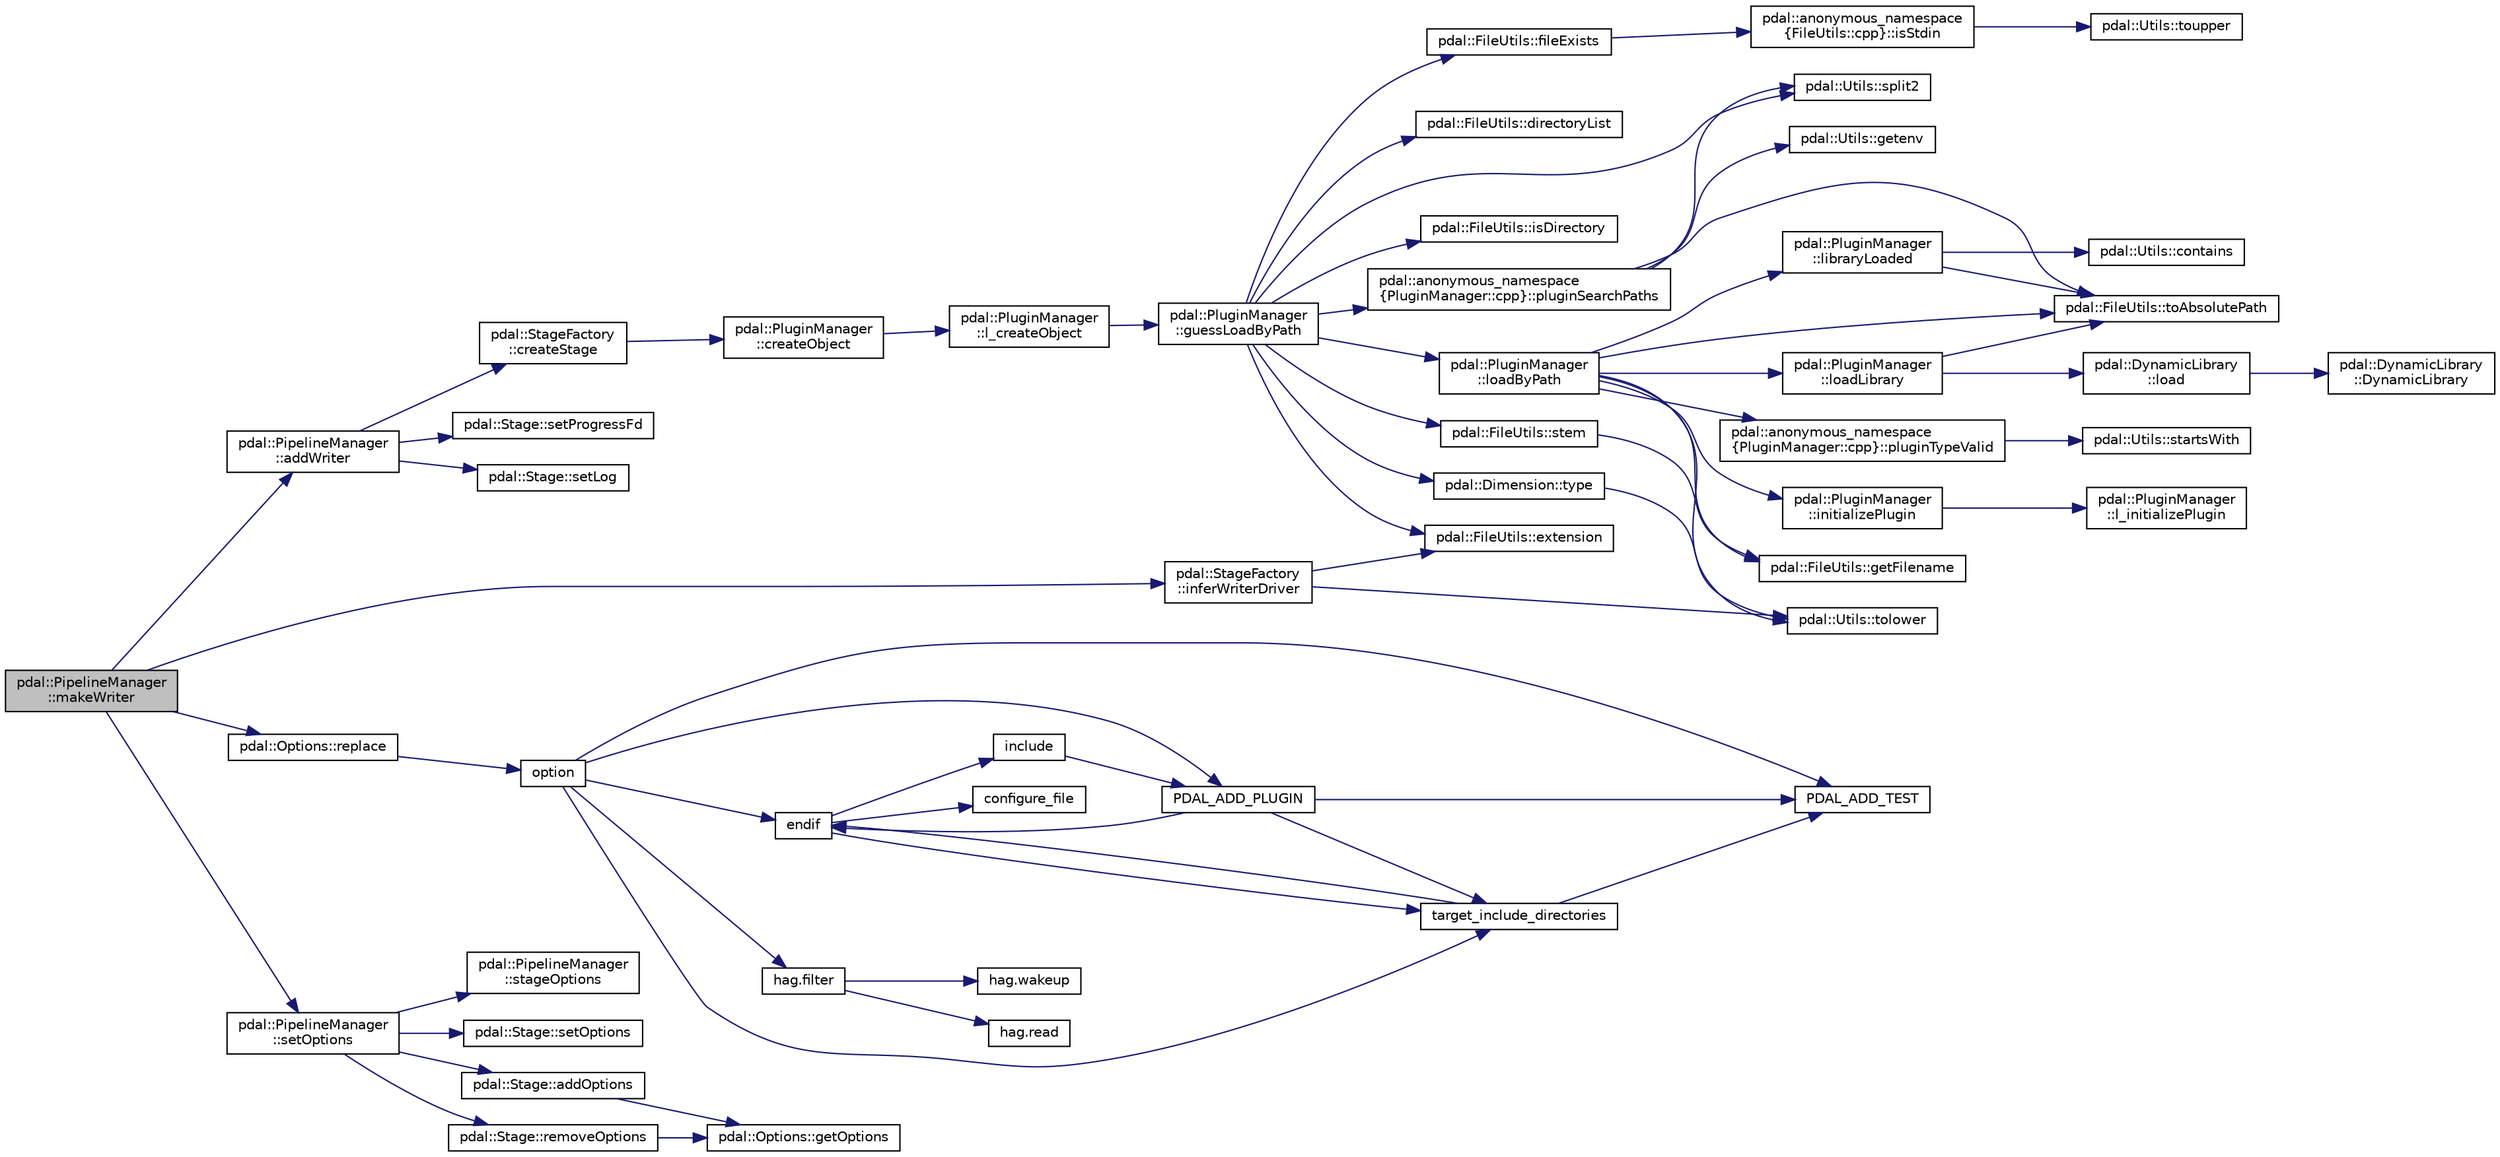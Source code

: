 digraph "pdal::PipelineManager::makeWriter"
{
  edge [fontname="Helvetica",fontsize="10",labelfontname="Helvetica",labelfontsize="10"];
  node [fontname="Helvetica",fontsize="10",shape=record];
  rankdir="LR";
  Node1 [label="pdal::PipelineManager\l::makeWriter",height=0.2,width=0.4,color="black", fillcolor="grey75", style="filled", fontcolor="black"];
  Node1 -> Node2 [color="midnightblue",fontsize="10",style="solid",fontname="Helvetica"];
  Node2 [label="pdal::PipelineManager\l::addWriter",height=0.2,width=0.4,color="black", fillcolor="white", style="filled",URL="$classpdal_1_1PipelineManager.html#afeee48332d9d12837a531c398b9f26d6"];
  Node2 -> Node3 [color="midnightblue",fontsize="10",style="solid",fontname="Helvetica"];
  Node3 [label="pdal::StageFactory\l::createStage",height=0.2,width=0.4,color="black", fillcolor="white", style="filled",URL="$classpdal_1_1StageFactory.html#ac23b3763b84750594c834ec6ea27e334"];
  Node3 -> Node4 [color="midnightblue",fontsize="10",style="solid",fontname="Helvetica"];
  Node4 [label="pdal::PluginManager\l::createObject",height=0.2,width=0.4,color="black", fillcolor="white", style="filled",URL="$classpdal_1_1PluginManager.html#a70e78b2649f28e266ec11b7a9e183af9"];
  Node4 -> Node5 [color="midnightblue",fontsize="10",style="solid",fontname="Helvetica"];
  Node5 [label="pdal::PluginManager\l::l_createObject",height=0.2,width=0.4,color="black", fillcolor="white", style="filled",URL="$classpdal_1_1PluginManager.html#a1d74a4219bdf2592c026084e0aa3809a"];
  Node5 -> Node6 [color="midnightblue",fontsize="10",style="solid",fontname="Helvetica"];
  Node6 [label="pdal::PluginManager\l::guessLoadByPath",height=0.2,width=0.4,color="black", fillcolor="white", style="filled",URL="$classpdal_1_1PluginManager.html#a4b104d8173aec62bcd3745ddee7aa3d5"];
  Node6 -> Node7 [color="midnightblue",fontsize="10",style="solid",fontname="Helvetica"];
  Node7 [label="pdal::Utils::split2",height=0.2,width=0.4,color="black", fillcolor="white", style="filled",URL="$namespacepdal_1_1Utils.html#a6ae33c6d7b4eb4bcae6ec17fb8cc04fc"];
  Node6 -> Node8 [color="midnightblue",fontsize="10",style="solid",fontname="Helvetica"];
  Node8 [label="pdal::anonymous_namespace\l\{PluginManager::cpp\}::pluginSearchPaths",height=0.2,width=0.4,color="black", fillcolor="white", style="filled",URL="$namespacepdal_1_1anonymous__namespace_02PluginManager_8cpp_03.html#a1fdbb485623dfdef1f484e665ffe43fe"];
  Node8 -> Node9 [color="midnightblue",fontsize="10",style="solid",fontname="Helvetica"];
  Node9 [label="pdal::Utils::getenv",height=0.2,width=0.4,color="black", fillcolor="white", style="filled",URL="$namespacepdal_1_1Utils.html#a280847d8a85057a3cfe513abec5c6527"];
  Node8 -> Node7 [color="midnightblue",fontsize="10",style="solid",fontname="Helvetica"];
  Node8 -> Node10 [color="midnightblue",fontsize="10",style="solid",fontname="Helvetica"];
  Node10 [label="pdal::FileUtils::toAbsolutePath",height=0.2,width=0.4,color="black", fillcolor="white", style="filled",URL="$namespacepdal_1_1FileUtils.html#a538c47da3e98daa37d68b568ca849ac9"];
  Node6 -> Node11 [color="midnightblue",fontsize="10",style="solid",fontname="Helvetica"];
  Node11 [label="pdal::FileUtils::fileExists",height=0.2,width=0.4,color="black", fillcolor="white", style="filled",URL="$namespacepdal_1_1FileUtils.html#ae2b8f1ddc38b0033b685a0bde6106ba1"];
  Node11 -> Node12 [color="midnightblue",fontsize="10",style="solid",fontname="Helvetica"];
  Node12 [label="pdal::anonymous_namespace\l\{FileUtils::cpp\}::isStdin",height=0.2,width=0.4,color="black", fillcolor="white", style="filled",URL="$namespacepdal_1_1anonymous__namespace_02FileUtils_8cpp_03.html#a813a530ad72d50f747643f1bb996cacf"];
  Node12 -> Node13 [color="midnightblue",fontsize="10",style="solid",fontname="Helvetica"];
  Node13 [label="pdal::Utils::toupper",height=0.2,width=0.4,color="black", fillcolor="white", style="filled",URL="$namespacepdal_1_1Utils.html#a28e3e2faff94b20f9908e77bc54ed983"];
  Node6 -> Node14 [color="midnightblue",fontsize="10",style="solid",fontname="Helvetica"];
  Node14 [label="pdal::FileUtils::isDirectory",height=0.2,width=0.4,color="black", fillcolor="white", style="filled",URL="$namespacepdal_1_1FileUtils.html#acfbe324737d031ab2650a56c6d50c776"];
  Node6 -> Node15 [color="midnightblue",fontsize="10",style="solid",fontname="Helvetica"];
  Node15 [label="pdal::FileUtils::directoryList",height=0.2,width=0.4,color="black", fillcolor="white", style="filled",URL="$namespacepdal_1_1FileUtils.html#af4165597419cf00a2ff9cea447ea6c33"];
  Node6 -> Node16 [color="midnightblue",fontsize="10",style="solid",fontname="Helvetica"];
  Node16 [label="pdal::FileUtils::extension",height=0.2,width=0.4,color="black", fillcolor="white", style="filled",URL="$namespacepdal_1_1FileUtils.html#ae3c153961947c766ab18099f7ef71fc1"];
  Node6 -> Node17 [color="midnightblue",fontsize="10",style="solid",fontname="Helvetica"];
  Node17 [label="pdal::FileUtils::stem",height=0.2,width=0.4,color="black", fillcolor="white", style="filled",URL="$namespacepdal_1_1FileUtils.html#a3bdadae2f0ef6896942c02e9a9c81e00"];
  Node17 -> Node18 [color="midnightblue",fontsize="10",style="solid",fontname="Helvetica"];
  Node18 [label="pdal::FileUtils::getFilename",height=0.2,width=0.4,color="black", fillcolor="white", style="filled",URL="$namespacepdal_1_1FileUtils.html#a0d150fac3c099a0646763f1b862cac73"];
  Node6 -> Node19 [color="midnightblue",fontsize="10",style="solid",fontname="Helvetica"];
  Node19 [label="pdal::Dimension::type",height=0.2,width=0.4,color="black", fillcolor="white", style="filled",URL="$namespacepdal_1_1Dimension.html#a880d689fed54aa3ded6f88c9e058c5d2"];
  Node19 -> Node20 [color="midnightblue",fontsize="10",style="solid",fontname="Helvetica"];
  Node20 [label="pdal::Utils::tolower",height=0.2,width=0.4,color="black", fillcolor="white", style="filled",URL="$namespacepdal_1_1Utils.html#a5268937cf695835e55392f752dc02cb2"];
  Node6 -> Node21 [color="midnightblue",fontsize="10",style="solid",fontname="Helvetica"];
  Node21 [label="pdal::PluginManager\l::loadByPath",height=0.2,width=0.4,color="black", fillcolor="white", style="filled",URL="$classpdal_1_1PluginManager.html#a3344bf0a8d35b309b26cb23ae5fa3579"];
  Node21 -> Node20 [color="midnightblue",fontsize="10",style="solid",fontname="Helvetica"];
  Node21 -> Node18 [color="midnightblue",fontsize="10",style="solid",fontname="Helvetica"];
  Node21 -> Node22 [color="midnightblue",fontsize="10",style="solid",fontname="Helvetica"];
  Node22 [label="pdal::anonymous_namespace\l\{PluginManager::cpp\}::pluginTypeValid",height=0.2,width=0.4,color="black", fillcolor="white", style="filled",URL="$namespacepdal_1_1anonymous__namespace_02PluginManager_8cpp_03.html#a96b6f972ce14621acdc2ef6579cab857"];
  Node22 -> Node23 [color="midnightblue",fontsize="10",style="solid",fontname="Helvetica"];
  Node23 [label="pdal::Utils::startsWith",height=0.2,width=0.4,color="black", fillcolor="white", style="filled",URL="$namespacepdal_1_1Utils.html#a28e27948fb8a4c1d958783d8a53bd784"];
  Node21 -> Node24 [color="midnightblue",fontsize="10",style="solid",fontname="Helvetica"];
  Node24 [label="pdal::PluginManager\l::libraryLoaded",height=0.2,width=0.4,color="black", fillcolor="white", style="filled",URL="$classpdal_1_1PluginManager.html#a05f55dd74e4883b9a8bca6ebbadda5bd"];
  Node24 -> Node10 [color="midnightblue",fontsize="10",style="solid",fontname="Helvetica"];
  Node24 -> Node25 [color="midnightblue",fontsize="10",style="solid",fontname="Helvetica"];
  Node25 [label="pdal::Utils::contains",height=0.2,width=0.4,color="black", fillcolor="white", style="filled",URL="$namespacepdal_1_1Utils.html#a3e140e4c0c21d020c56c0b8d58b8cb5b"];
  Node21 -> Node10 [color="midnightblue",fontsize="10",style="solid",fontname="Helvetica"];
  Node21 -> Node26 [color="midnightblue",fontsize="10",style="solid",fontname="Helvetica"];
  Node26 [label="pdal::PluginManager\l::loadLibrary",height=0.2,width=0.4,color="black", fillcolor="white", style="filled",URL="$classpdal_1_1PluginManager.html#a37dc2ebab8261695d3d42038046cd5e4"];
  Node26 -> Node27 [color="midnightblue",fontsize="10",style="solid",fontname="Helvetica"];
  Node27 [label="pdal::DynamicLibrary\l::load",height=0.2,width=0.4,color="black", fillcolor="white", style="filled",URL="$classpdal_1_1DynamicLibrary.html#afa96ce1595f15fb125e13c827902f030"];
  Node27 -> Node28 [color="midnightblue",fontsize="10",style="solid",fontname="Helvetica"];
  Node28 [label="pdal::DynamicLibrary\l::DynamicLibrary",height=0.2,width=0.4,color="black", fillcolor="white", style="filled",URL="$classpdal_1_1DynamicLibrary.html#a48b54a6222a25732cc80500f52f3e618"];
  Node26 -> Node10 [color="midnightblue",fontsize="10",style="solid",fontname="Helvetica"];
  Node21 -> Node29 [color="midnightblue",fontsize="10",style="solid",fontname="Helvetica"];
  Node29 [label="pdal::PluginManager\l::initializePlugin",height=0.2,width=0.4,color="black", fillcolor="white", style="filled",URL="$classpdal_1_1PluginManager.html#ae9e94964092e0fdb6be63484e5e69e9f"];
  Node29 -> Node30 [color="midnightblue",fontsize="10",style="solid",fontname="Helvetica"];
  Node30 [label="pdal::PluginManager\l::l_initializePlugin",height=0.2,width=0.4,color="black", fillcolor="white", style="filled",URL="$classpdal_1_1PluginManager.html#a8a847508c24b6a254ae8eaba06c0069a"];
  Node2 -> Node31 [color="midnightblue",fontsize="10",style="solid",fontname="Helvetica"];
  Node31 [label="pdal::Stage::setLog",height=0.2,width=0.4,color="black", fillcolor="white", style="filled",URL="$classpdal_1_1Stage.html#ad70b59db94921fc309a13955d3330c2d"];
  Node2 -> Node32 [color="midnightblue",fontsize="10",style="solid",fontname="Helvetica"];
  Node32 [label="pdal::Stage::setProgressFd",height=0.2,width=0.4,color="black", fillcolor="white", style="filled",URL="$classpdal_1_1Stage.html#a714dfe1f3b91fd41afe8146d94759b29"];
  Node1 -> Node33 [color="midnightblue",fontsize="10",style="solid",fontname="Helvetica"];
  Node33 [label="pdal::StageFactory\l::inferWriterDriver",height=0.2,width=0.4,color="black", fillcolor="white", style="filled",URL="$classpdal_1_1StageFactory.html#a156f6090f6a1848f2b50050a3b68c19b"];
  Node33 -> Node20 [color="midnightblue",fontsize="10",style="solid",fontname="Helvetica"];
  Node33 -> Node16 [color="midnightblue",fontsize="10",style="solid",fontname="Helvetica"];
  Node1 -> Node34 [color="midnightblue",fontsize="10",style="solid",fontname="Helvetica"];
  Node34 [label="pdal::Options::replace",height=0.2,width=0.4,color="black", fillcolor="white", style="filled",URL="$classpdal_1_1Options.html#ac68182ff4da939a6896f9cbb2fc0dd90"];
  Node34 -> Node35 [color="midnightblue",fontsize="10",style="solid",fontname="Helvetica"];
  Node35 [label="option",height=0.2,width=0.4,color="black", fillcolor="white", style="filled",URL="$plugins_2cpd_2CMakeLists_8txt.html#a07f071e11fd317756f94ff028b629ebf"];
  Node35 -> Node36 [color="midnightblue",fontsize="10",style="solid",fontname="Helvetica"];
  Node36 [label="endif",height=0.2,width=0.4,color="black", fillcolor="white", style="filled",URL="$apps_2CMakeLists_8txt.html#a95003200affb100d1d71069d001d318c"];
  Node36 -> Node37 [color="midnightblue",fontsize="10",style="solid",fontname="Helvetica"];
  Node37 [label="configure_file",height=0.2,width=0.4,color="black", fillcolor="white", style="filled",URL="$test_2unit_2CMakeLists_8txt.html#ab08ac1136c19e320931be30a4ff4d593"];
  Node36 -> Node38 [color="midnightblue",fontsize="10",style="solid",fontname="Helvetica"];
  Node38 [label="include",height=0.2,width=0.4,color="black", fillcolor="white", style="filled",URL="$plugins_2geowave_2CMakeLists_8txt.html#a40f7f560816321b423ccda46740e1b80"];
  Node38 -> Node39 [color="midnightblue",fontsize="10",style="solid",fontname="Helvetica"];
  Node39 [label="PDAL_ADD_PLUGIN",height=0.2,width=0.4,color="black", fillcolor="white", style="filled",URL="$plugins_2sqlite_2CMakeLists_8txt.html#ae13dd749ac3c6bc0aacc152ad068c9cf"];
  Node39 -> Node36 [color="midnightblue",fontsize="10",style="solid",fontname="Helvetica"];
  Node39 -> Node40 [color="midnightblue",fontsize="10",style="solid",fontname="Helvetica"];
  Node40 [label="PDAL_ADD_TEST",height=0.2,width=0.4,color="black", fillcolor="white", style="filled",URL="$plugins_2pgpointcloud_2CMakeLists_8txt.html#aea33ba9daf1f5c8561730ee98d4f613c"];
  Node39 -> Node41 [color="midnightblue",fontsize="10",style="solid",fontname="Helvetica"];
  Node41 [label="target_include_directories",height=0.2,width=0.4,color="black", fillcolor="white", style="filled",URL="$plugins_2greyhound_2CMakeLists_8txt.html#aaf2c36d971af3676acf24962f41e8fce"];
  Node41 -> Node36 [color="midnightblue",fontsize="10",style="solid",fontname="Helvetica"];
  Node41 -> Node40 [color="midnightblue",fontsize="10",style="solid",fontname="Helvetica"];
  Node36 -> Node41 [color="midnightblue",fontsize="10",style="solid",fontname="Helvetica"];
  Node35 -> Node42 [color="midnightblue",fontsize="10",style="solid",fontname="Helvetica"];
  Node42 [label="hag.filter",height=0.2,width=0.4,color="black", fillcolor="white", style="filled",URL="$namespacehag.html#a39becb5458bcac317093e468da1639be"];
  Node42 -> Node43 [color="midnightblue",fontsize="10",style="solid",fontname="Helvetica"];
  Node43 [label="hag.read",height=0.2,width=0.4,color="black", fillcolor="white", style="filled",URL="$namespacehag.html#acad63bbd5fdda01bf56ff6aae70a0192"];
  Node42 -> Node44 [color="midnightblue",fontsize="10",style="solid",fontname="Helvetica"];
  Node44 [label="hag.wakeup",height=0.2,width=0.4,color="black", fillcolor="white", style="filled",URL="$namespacehag.html#aee422d0ebdb1730554711d82498e54c3"];
  Node35 -> Node39 [color="midnightblue",fontsize="10",style="solid",fontname="Helvetica"];
  Node35 -> Node40 [color="midnightblue",fontsize="10",style="solid",fontname="Helvetica"];
  Node35 -> Node41 [color="midnightblue",fontsize="10",style="solid",fontname="Helvetica"];
  Node1 -> Node45 [color="midnightblue",fontsize="10",style="solid",fontname="Helvetica"];
  Node45 [label="pdal::PipelineManager\l::setOptions",height=0.2,width=0.4,color="black", fillcolor="white", style="filled",URL="$classpdal_1_1PipelineManager.html#a94d8a870db9447df03ffbc4f24fa1d22"];
  Node45 -> Node46 [color="midnightblue",fontsize="10",style="solid",fontname="Helvetica"];
  Node46 [label="pdal::Stage::setOptions",height=0.2,width=0.4,color="black", fillcolor="white", style="filled",URL="$classpdal_1_1Stage.html#acb2434df20f371f1fec9577de3cf0046"];
  Node45 -> Node47 [color="midnightblue",fontsize="10",style="solid",fontname="Helvetica"];
  Node47 [label="pdal::Stage::removeOptions",height=0.2,width=0.4,color="black", fillcolor="white", style="filled",URL="$classpdal_1_1Stage.html#ab1fa73224209557248ed896eae7a1f4d"];
  Node47 -> Node48 [color="midnightblue",fontsize="10",style="solid",fontname="Helvetica"];
  Node48 [label="pdal::Options::getOptions",height=0.2,width=0.4,color="black", fillcolor="white", style="filled",URL="$classpdal_1_1Options.html#a9db7862d4f1e54669fd88d8a0284c247"];
  Node45 -> Node49 [color="midnightblue",fontsize="10",style="solid",fontname="Helvetica"];
  Node49 [label="pdal::Stage::addOptions",height=0.2,width=0.4,color="black", fillcolor="white", style="filled",URL="$classpdal_1_1Stage.html#ace3043bc318e31d6d88a296c0a8cf62b"];
  Node49 -> Node48 [color="midnightblue",fontsize="10",style="solid",fontname="Helvetica"];
  Node45 -> Node50 [color="midnightblue",fontsize="10",style="solid",fontname="Helvetica"];
  Node50 [label="pdal::PipelineManager\l::stageOptions",height=0.2,width=0.4,color="black", fillcolor="white", style="filled",URL="$classpdal_1_1PipelineManager.html#ace2121baba26bb17c43438584e7d2db2"];
}
